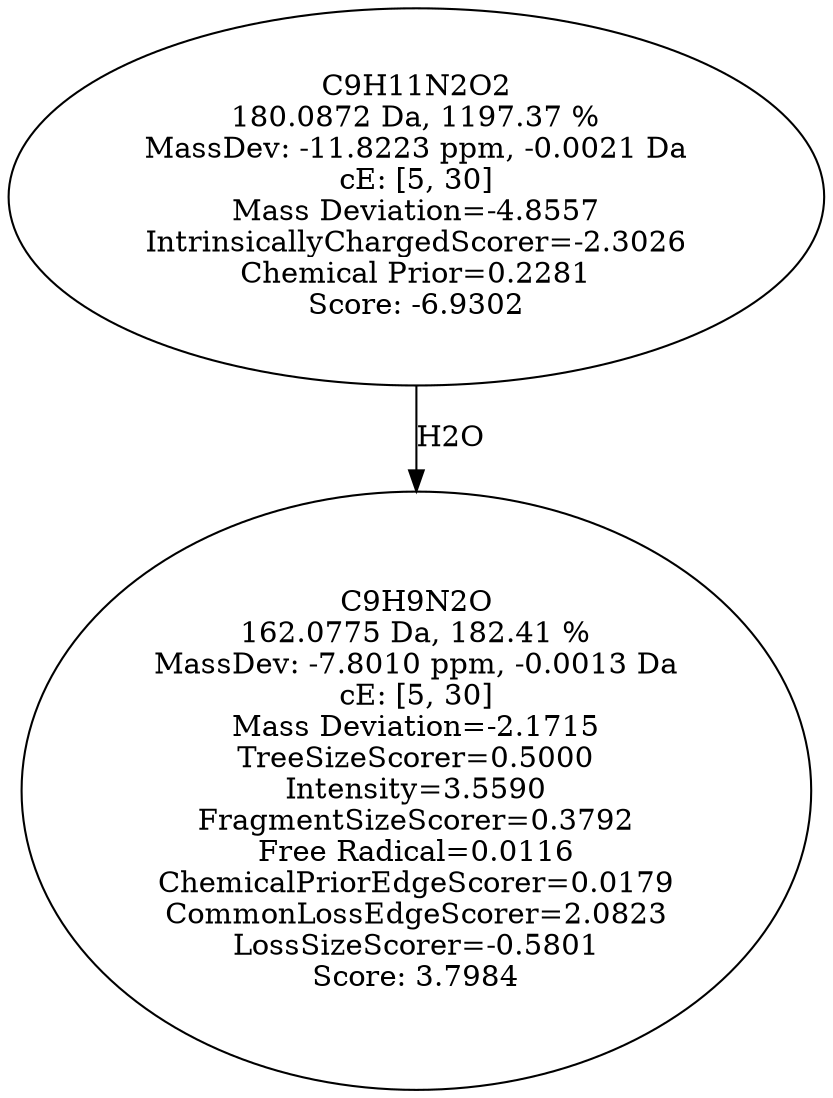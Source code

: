 strict digraph {
v1 [label="C9H9N2O\n162.0775 Da, 182.41 %\nMassDev: -7.8010 ppm, -0.0013 Da\ncE: [5, 30]\nMass Deviation=-2.1715\nTreeSizeScorer=0.5000\nIntensity=3.5590\nFragmentSizeScorer=0.3792\nFree Radical=0.0116\nChemicalPriorEdgeScorer=0.0179\nCommonLossEdgeScorer=2.0823\nLossSizeScorer=-0.5801\nScore: 3.7984"];
v2 [label="C9H11N2O2\n180.0872 Da, 1197.37 %\nMassDev: -11.8223 ppm, -0.0021 Da\ncE: [5, 30]\nMass Deviation=-4.8557\nIntrinsicallyChargedScorer=-2.3026\nChemical Prior=0.2281\nScore: -6.9302"];
v2 -> v1 [label="H2O"];
}